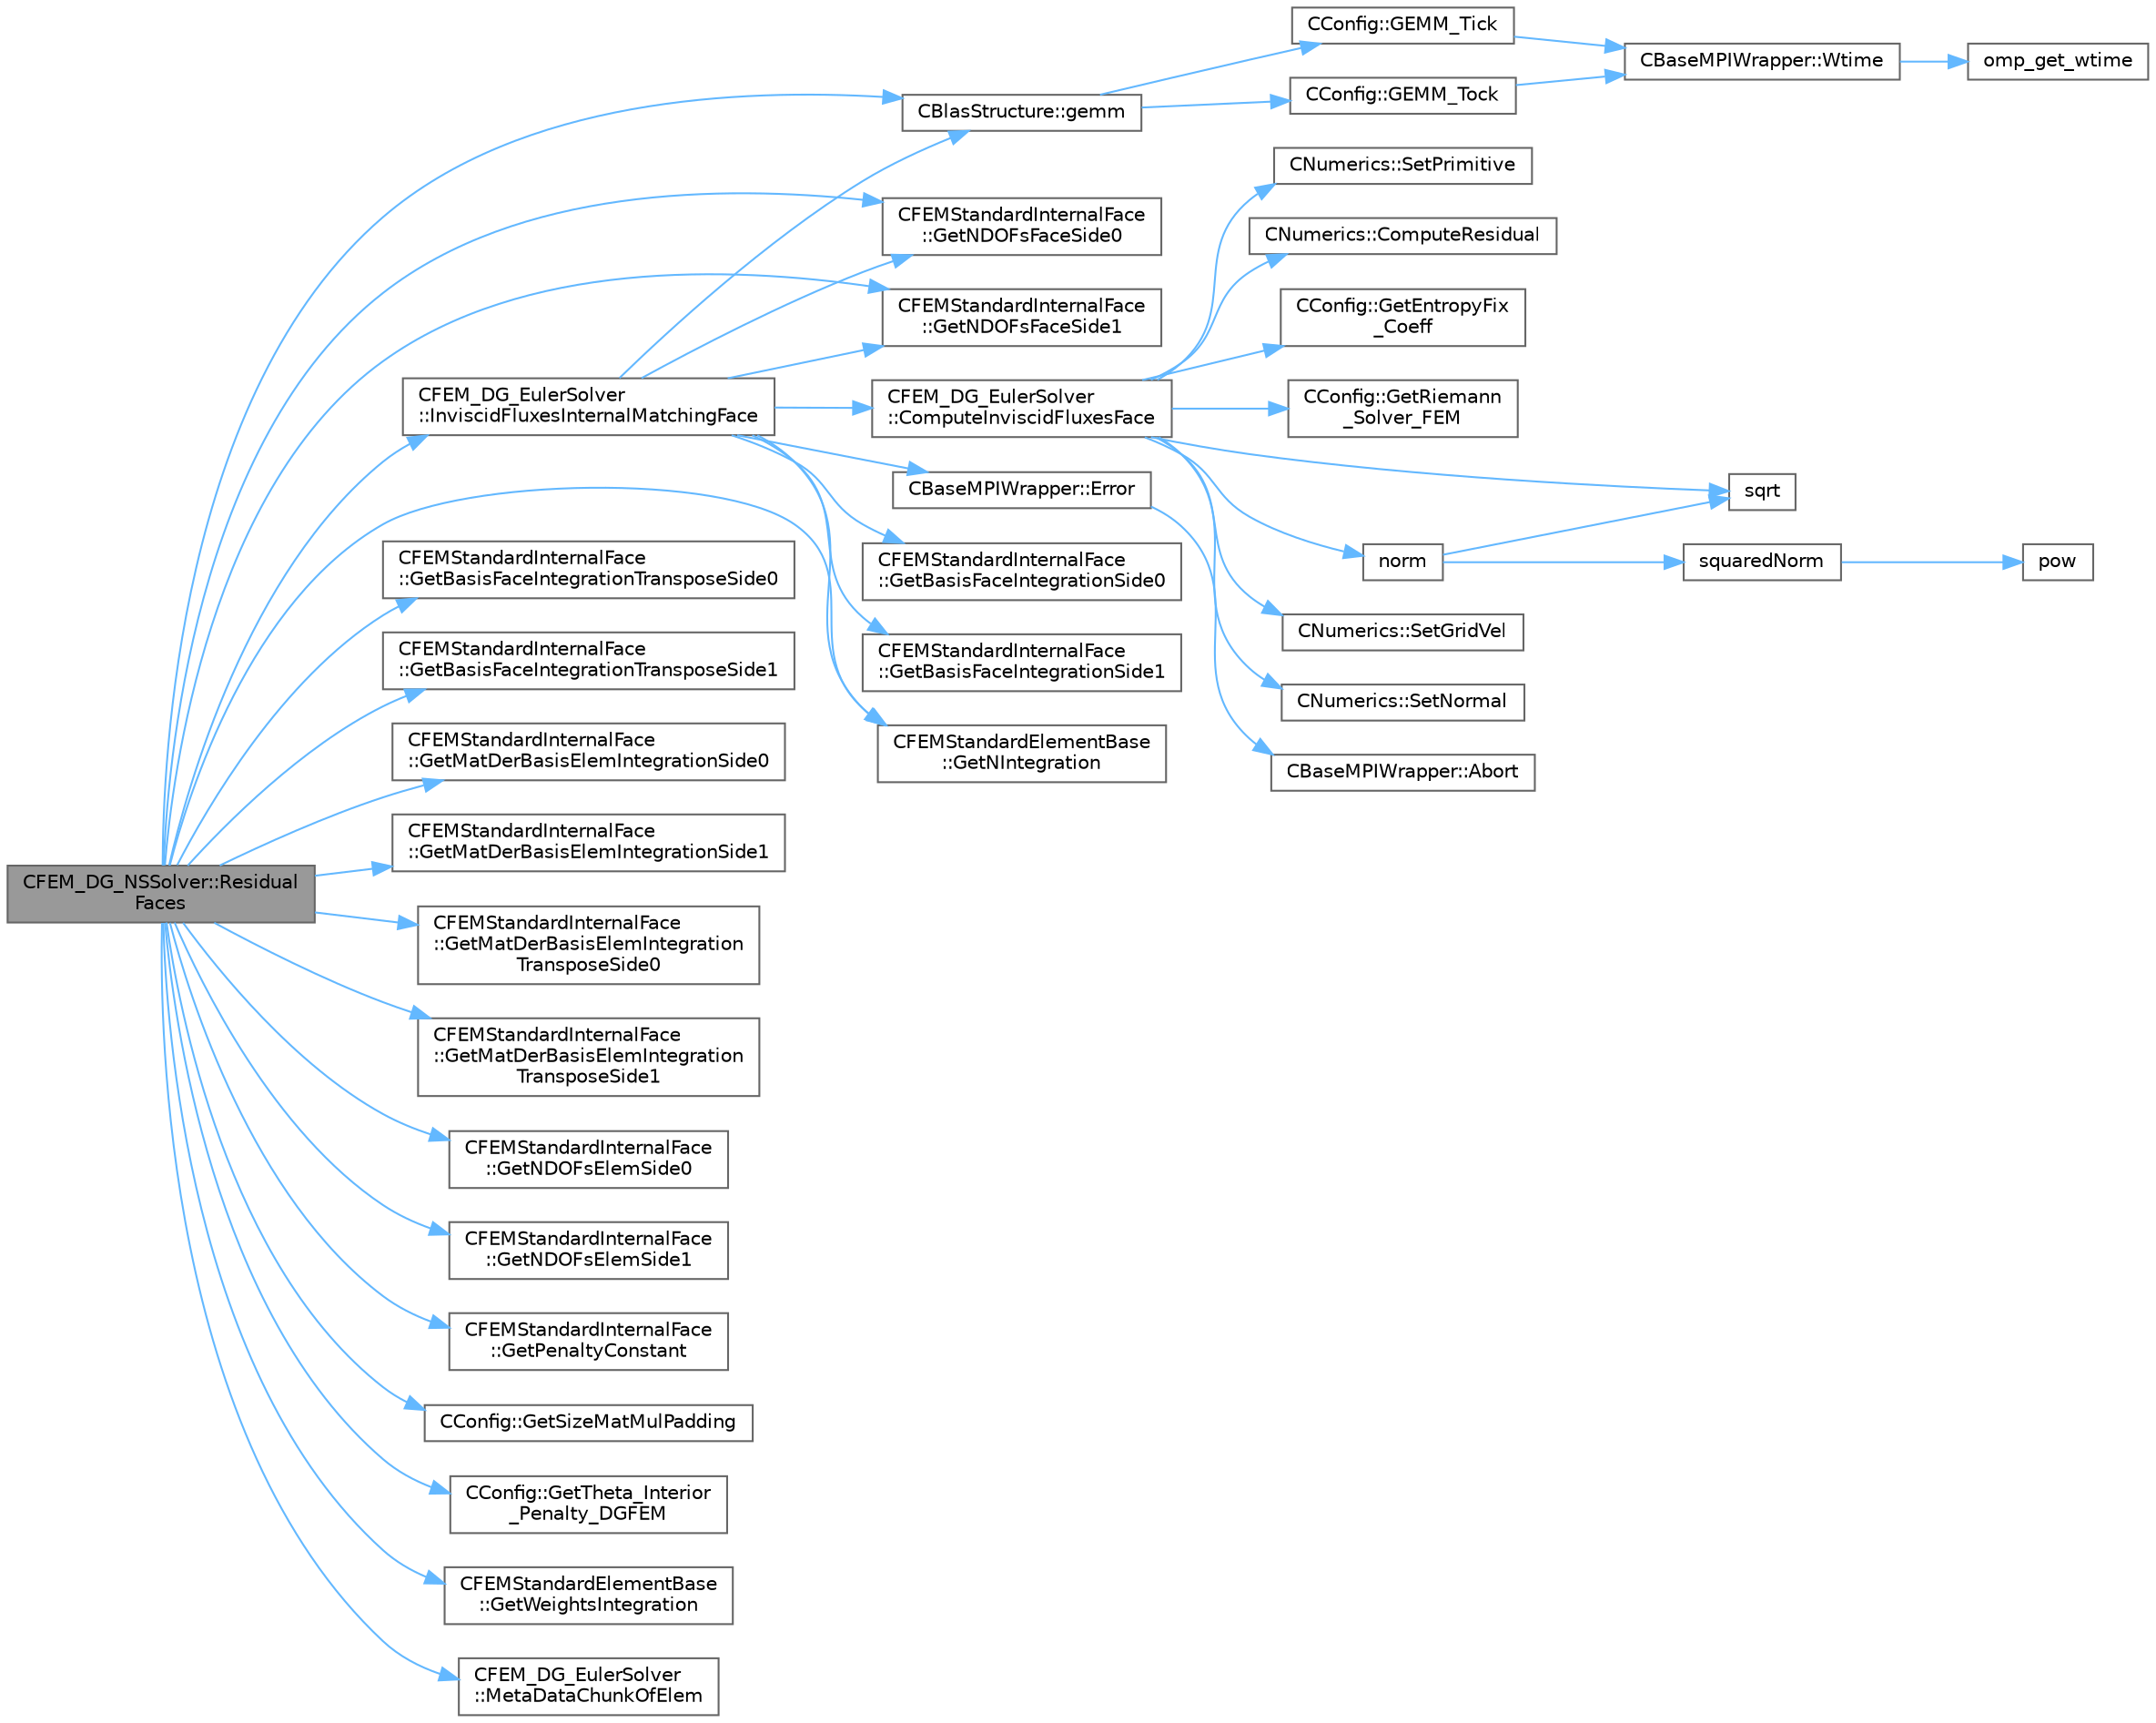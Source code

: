 digraph "CFEM_DG_NSSolver::ResidualFaces"
{
 // LATEX_PDF_SIZE
  bgcolor="transparent";
  edge [fontname=Helvetica,fontsize=10,labelfontname=Helvetica,labelfontsize=10];
  node [fontname=Helvetica,fontsize=10,shape=box,height=0.2,width=0.4];
  rankdir="LR";
  Node1 [id="Node000001",label="CFEM_DG_NSSolver::Residual\lFaces",height=0.2,width=0.4,color="gray40", fillcolor="grey60", style="filled", fontcolor="black",tooltip="Compute the spatial residual for the given range of faces."];
  Node1 -> Node2 [id="edge1_Node000001_Node000002",color="steelblue1",style="solid",tooltip=" "];
  Node2 [id="Node000002",label="CBlasStructure::gemm",height=0.2,width=0.4,color="grey40", fillcolor="white", style="filled",URL="$classCBlasStructure.html#ad282634317e0a32bce7896e2ddc40043",tooltip="Function, which carries out a dense matrix product. It is a limited version of the BLAS gemm function..."];
  Node2 -> Node3 [id="edge2_Node000002_Node000003",color="steelblue1",style="solid",tooltip=" "];
  Node3 [id="Node000003",label="CConfig::GEMM_Tick",height=0.2,width=0.4,color="grey40", fillcolor="white", style="filled",URL="$classCConfig.html#a2843524e5245c2c6128acdd20e746f4a",tooltip="Start the timer for profiling subroutines."];
  Node3 -> Node4 [id="edge3_Node000003_Node000004",color="steelblue1",style="solid",tooltip=" "];
  Node4 [id="Node000004",label="CBaseMPIWrapper::Wtime",height=0.2,width=0.4,color="grey40", fillcolor="white", style="filled",URL="$classCBaseMPIWrapper.html#adcf32aa628d4b515e8835bc5c56fbf08",tooltip=" "];
  Node4 -> Node5 [id="edge4_Node000004_Node000005",color="steelblue1",style="solid",tooltip=" "];
  Node5 [id="Node000005",label="omp_get_wtime",height=0.2,width=0.4,color="grey40", fillcolor="white", style="filled",URL="$omp__structure_8hpp.html#a649bd48ab038a72108f11f5a85316266",tooltip="Return the wall time."];
  Node2 -> Node6 [id="edge5_Node000002_Node000006",color="steelblue1",style="solid",tooltip=" "];
  Node6 [id="Node000006",label="CConfig::GEMM_Tock",height=0.2,width=0.4,color="grey40", fillcolor="white", style="filled",URL="$classCConfig.html#a695fe18134532a43b328845dd0cce3bb",tooltip="Stop the timer for the GEMM profiling and store results."];
  Node6 -> Node4 [id="edge6_Node000006_Node000004",color="steelblue1",style="solid",tooltip=" "];
  Node1 -> Node7 [id="edge7_Node000001_Node000007",color="steelblue1",style="solid",tooltip=" "];
  Node7 [id="Node000007",label="CFEMStandardInternalFace\l::GetBasisFaceIntegrationTransposeSide0",height=0.2,width=0.4,color="grey40", fillcolor="white", style="filled",URL="$classCFEMStandardInternalFace.html#a5dec1874e302623d6c8fb57e7e34e960",tooltip="Function, which makes available transpose matrix of the face basis functions of side 0 in the integra..."];
  Node1 -> Node8 [id="edge8_Node000001_Node000008",color="steelblue1",style="solid",tooltip=" "];
  Node8 [id="Node000008",label="CFEMStandardInternalFace\l::GetBasisFaceIntegrationTransposeSide1",height=0.2,width=0.4,color="grey40", fillcolor="white", style="filled",URL="$classCFEMStandardInternalFace.html#a90446ea5444c214ece32dc39dc40a2ae",tooltip="Function, which makes available transpose matrix of the face basis functions of side 1 in the integra..."];
  Node1 -> Node9 [id="edge9_Node000001_Node000009",color="steelblue1",style="solid",tooltip=" "];
  Node9 [id="Node000009",label="CFEMStandardInternalFace\l::GetMatDerBasisElemIntegrationSide0",height=0.2,width=0.4,color="grey40", fillcolor="white", style="filled",URL="$classCFEMStandardInternalFace.html#a1bc86f1b12860e69e4f4ececf7ebd5dc",tooltip="Function, which makes available the matrix with the derivatives of the element basis functions of sid..."];
  Node1 -> Node10 [id="edge10_Node000001_Node000010",color="steelblue1",style="solid",tooltip=" "];
  Node10 [id="Node000010",label="CFEMStandardInternalFace\l::GetMatDerBasisElemIntegrationSide1",height=0.2,width=0.4,color="grey40", fillcolor="white", style="filled",URL="$classCFEMStandardInternalFace.html#a0f00dfc701d8547806a8865a0fc22f3f",tooltip="Function, which makes available the matrix with the derivatives of the element basis functions of sid..."];
  Node1 -> Node11 [id="edge11_Node000001_Node000011",color="steelblue1",style="solid",tooltip=" "];
  Node11 [id="Node000011",label="CFEMStandardInternalFace\l::GetMatDerBasisElemIntegration\lTransposeSide0",height=0.2,width=0.4,color="grey40", fillcolor="white", style="filled",URL="$classCFEMStandardInternalFace.html#ac36f91c1dc67c889cbe1c2bea5af504c",tooltip="Function, which makes available the transpose of the matrix with the derivatives of the element basis..."];
  Node1 -> Node12 [id="edge12_Node000001_Node000012",color="steelblue1",style="solid",tooltip=" "];
  Node12 [id="Node000012",label="CFEMStandardInternalFace\l::GetMatDerBasisElemIntegration\lTransposeSide1",height=0.2,width=0.4,color="grey40", fillcolor="white", style="filled",URL="$classCFEMStandardInternalFace.html#a98b6a45b0891c5df665f0a5bba3033c8",tooltip="Function, which makes available the transpose of the matrix with the derivatives of the element basis..."];
  Node1 -> Node13 [id="edge13_Node000001_Node000013",color="steelblue1",style="solid",tooltip=" "];
  Node13 [id="Node000013",label="CFEMStandardInternalFace\l::GetNDOFsElemSide0",height=0.2,width=0.4,color="grey40", fillcolor="white", style="filled",URL="$classCFEMStandardInternalFace.html#a0719e8b18410e4720f58449ac28e8c38",tooltip="Function, which makes available the number of DOFs of the element on side 0 of the face."];
  Node1 -> Node14 [id="edge14_Node000001_Node000014",color="steelblue1",style="solid",tooltip=" "];
  Node14 [id="Node000014",label="CFEMStandardInternalFace\l::GetNDOFsElemSide1",height=0.2,width=0.4,color="grey40", fillcolor="white", style="filled",URL="$classCFEMStandardInternalFace.html#a043294eff88a9374a936fefaca0ea860",tooltip="Function, which makes available the number of DOFs of the element on side 1 of the face."];
  Node1 -> Node15 [id="edge15_Node000001_Node000015",color="steelblue1",style="solid",tooltip=" "];
  Node15 [id="Node000015",label="CFEMStandardInternalFace\l::GetNDOFsFaceSide0",height=0.2,width=0.4,color="grey40", fillcolor="white", style="filled",URL="$classCFEMStandardInternalFace.html#acd4208ae47226c5917479d6a232b7584",tooltip="Function, which makes available the number of DOFs on side 0 of the face."];
  Node1 -> Node16 [id="edge16_Node000001_Node000016",color="steelblue1",style="solid",tooltip=" "];
  Node16 [id="Node000016",label="CFEMStandardInternalFace\l::GetNDOFsFaceSide1",height=0.2,width=0.4,color="grey40", fillcolor="white", style="filled",URL="$classCFEMStandardInternalFace.html#a0e3ff97b8c11ca92ede562565eec7041",tooltip="Function, which makes available the number of DOFs on side 1 of the face."];
  Node1 -> Node17 [id="edge17_Node000001_Node000017",color="steelblue1",style="solid",tooltip=" "];
  Node17 [id="Node000017",label="CFEMStandardElementBase\l::GetNIntegration",height=0.2,width=0.4,color="grey40", fillcolor="white", style="filled",URL="$classCFEMStandardElementBase.html#aa5ad06a05a1d7b66bccca65521168a3b",tooltip="Function, which makes available the number of integration points for this standard element."];
  Node1 -> Node18 [id="edge18_Node000001_Node000018",color="steelblue1",style="solid",tooltip=" "];
  Node18 [id="Node000018",label="CFEMStandardInternalFace\l::GetPenaltyConstant",height=0.2,width=0.4,color="grey40", fillcolor="white", style="filled",URL="$classCFEMStandardInternalFace.html#ab40a08956d8e1bd5a19c7e166b63d3ee",tooltip="Function, which makes available the penalty constant for this standard face."];
  Node1 -> Node19 [id="edge19_Node000001_Node000019",color="steelblue1",style="solid",tooltip=" "];
  Node19 [id="Node000019",label="CConfig::GetSizeMatMulPadding",height=0.2,width=0.4,color="grey40", fillcolor="white", style="filled",URL="$classCConfig.html#a82d3faf3154d13bf694af4d818ef91c7",tooltip="Function to make available the matrix size in vectorization in order to optimize the gemm performance..."];
  Node1 -> Node20 [id="edge20_Node000001_Node000020",color="steelblue1",style="solid",tooltip=" "];
  Node20 [id="Node000020",label="CConfig::GetTheta_Interior\l_Penalty_DGFEM",height=0.2,width=0.4,color="grey40", fillcolor="white", style="filled",URL="$classCConfig.html#a1c1aa8ce41b9bfffea9cbf502ad08188",tooltip="Function to make available the multiplication factor theta of the symmetrizing terms in the DG discre..."];
  Node1 -> Node21 [id="edge21_Node000001_Node000021",color="steelblue1",style="solid",tooltip=" "];
  Node21 [id="Node000021",label="CFEMStandardElementBase\l::GetWeightsIntegration",height=0.2,width=0.4,color="grey40", fillcolor="white", style="filled",URL="$classCFEMStandardElementBase.html#abf33578c3a19de596dc704d3d4d00039",tooltip="Function, which makes available the weights in the integration points."];
  Node1 -> Node22 [id="edge22_Node000001_Node000022",color="steelblue1",style="solid",tooltip=" "];
  Node22 [id="Node000022",label="CFEM_DG_EulerSolver\l::InviscidFluxesInternalMatchingFace",height=0.2,width=0.4,color="grey40", fillcolor="white", style="filled",URL="$classCFEM__DG__EulerSolver.html#ab7546cb31b73191bbac2b338c88cfbc4",tooltip="Function, which computes the inviscid fluxes in the face integration points of a chunk of matching in..."];
  Node22 -> Node23 [id="edge23_Node000022_Node000023",color="steelblue1",style="solid",tooltip=" "];
  Node23 [id="Node000023",label="CFEM_DG_EulerSolver\l::ComputeInviscidFluxesFace",height=0.2,width=0.4,color="grey40", fillcolor="white", style="filled",URL="$classCFEM__DG__EulerSolver.html#a4851d39829e12202592d85c36ea36489",tooltip="Function, which computes the inviscid fluxes in face points."];
  Node23 -> Node24 [id="edge24_Node000023_Node000024",color="steelblue1",style="solid",tooltip=" "];
  Node24 [id="Node000024",label="CNumerics::ComputeResidual",height=0.2,width=0.4,color="grey40", fillcolor="white", style="filled",URL="$classCNumerics.html#aa0ca13663a047ef2640b377b33875e29",tooltip="Compute the numerical residual."];
  Node23 -> Node25 [id="edge25_Node000023_Node000025",color="steelblue1",style="solid",tooltip=" "];
  Node25 [id="Node000025",label="CConfig::GetEntropyFix\l_Coeff",height=0.2,width=0.4,color="grey40", fillcolor="white", style="filled",URL="$classCConfig.html#a3ab8d97ce9965e81b02b43ec317199f0",tooltip="Get the entropy fix."];
  Node23 -> Node26 [id="edge26_Node000023_Node000026",color="steelblue1",style="solid",tooltip=" "];
  Node26 [id="Node000026",label="CConfig::GetRiemann\l_Solver_FEM",height=0.2,width=0.4,color="grey40", fillcolor="white", style="filled",URL="$classCConfig.html#aa407eff64aecc882c452ba3690388a30",tooltip="Get the kind of Riemann solver for the DG method (FEM flow solver)."];
  Node23 -> Node27 [id="edge27_Node000023_Node000027",color="steelblue1",style="solid",tooltip=" "];
  Node27 [id="Node000027",label="norm",height=0.2,width=0.4,color="grey40", fillcolor="white", style="filled",URL="$util_8hpp.html#a494ba16f8a24b248d07c5ba547f5203c",tooltip="Vector norm."];
  Node27 -> Node28 [id="edge28_Node000027_Node000028",color="steelblue1",style="solid",tooltip=" "];
  Node28 [id="Node000028",label="sqrt",height=0.2,width=0.4,color="grey40", fillcolor="white", style="filled",URL="$group__SIMD.html#ga54a1925ab40fb4249ea255072520de35",tooltip=" "];
  Node27 -> Node29 [id="edge29_Node000027_Node000029",color="steelblue1",style="solid",tooltip=" "];
  Node29 [id="Node000029",label="squaredNorm",height=0.2,width=0.4,color="grey40", fillcolor="white", style="filled",URL="$util_8hpp.html#a5e0fb9c455913c187e6d7c116d64fd6e",tooltip="Squared norm."];
  Node29 -> Node30 [id="edge30_Node000029_Node000030",color="steelblue1",style="solid",tooltip=" "];
  Node30 [id="Node000030",label="pow",height=0.2,width=0.4,color="grey40", fillcolor="white", style="filled",URL="$group__SIMD.html#ga768cbdeba8e4567257959378fba27f17",tooltip=" "];
  Node23 -> Node31 [id="edge31_Node000023_Node000031",color="steelblue1",style="solid",tooltip=" "];
  Node31 [id="Node000031",label="CNumerics::SetGridVel",height=0.2,width=0.4,color="grey40", fillcolor="white", style="filled",URL="$classCNumerics.html#a3f116b5718153aefee7a22735797af29",tooltip="Set the velocity of the computational grid."];
  Node23 -> Node32 [id="edge32_Node000023_Node000032",color="steelblue1",style="solid",tooltip=" "];
  Node32 [id="Node000032",label="CNumerics::SetNormal",height=0.2,width=0.4,color="grey40", fillcolor="white", style="filled",URL="$classCNumerics.html#a93fd2262832ae5081317548f2f9cdbb3",tooltip="Set the value of the normal vector to the face between two points."];
  Node23 -> Node33 [id="edge33_Node000023_Node000033",color="steelblue1",style="solid",tooltip=" "];
  Node33 [id="Node000033",label="CNumerics::SetPrimitive",height=0.2,width=0.4,color="grey40", fillcolor="white", style="filled",URL="$classCNumerics.html#a028c500ba7ce96d3af061fc8218f76f1",tooltip="Set the value of the primitive variables."];
  Node23 -> Node28 [id="edge34_Node000023_Node000028",color="steelblue1",style="solid",tooltip=" "];
  Node22 -> Node34 [id="edge35_Node000022_Node000034",color="steelblue1",style="solid",tooltip=" "];
  Node34 [id="Node000034",label="CBaseMPIWrapper::Error",height=0.2,width=0.4,color="grey40", fillcolor="white", style="filled",URL="$classCBaseMPIWrapper.html#a04457c47629bda56704e6a8804833eeb",tooltip=" "];
  Node34 -> Node35 [id="edge36_Node000034_Node000035",color="steelblue1",style="solid",tooltip=" "];
  Node35 [id="Node000035",label="CBaseMPIWrapper::Abort",height=0.2,width=0.4,color="grey40", fillcolor="white", style="filled",URL="$classCBaseMPIWrapper.html#af7297d861dca86b45cf561b6ab642e8f",tooltip=" "];
  Node22 -> Node2 [id="edge37_Node000022_Node000002",color="steelblue1",style="solid",tooltip=" "];
  Node22 -> Node36 [id="edge38_Node000022_Node000036",color="steelblue1",style="solid",tooltip=" "];
  Node36 [id="Node000036",label="CFEMStandardInternalFace\l::GetBasisFaceIntegrationSide0",height=0.2,width=0.4,color="grey40", fillcolor="white", style="filled",URL="$classCFEMStandardInternalFace.html#a606c7cbb5727b4c2750c6449f4349492",tooltip="Function, which makes available the face basis functions of side 0 in the integration points."];
  Node22 -> Node37 [id="edge39_Node000022_Node000037",color="steelblue1",style="solid",tooltip=" "];
  Node37 [id="Node000037",label="CFEMStandardInternalFace\l::GetBasisFaceIntegrationSide1",height=0.2,width=0.4,color="grey40", fillcolor="white", style="filled",URL="$classCFEMStandardInternalFace.html#a8c3ca9c06c4b57b2a946cb0a32be0e1e",tooltip="Function, which makes available the face basis functions of side 1 in the integration points."];
  Node22 -> Node15 [id="edge40_Node000022_Node000015",color="steelblue1",style="solid",tooltip=" "];
  Node22 -> Node16 [id="edge41_Node000022_Node000016",color="steelblue1",style="solid",tooltip=" "];
  Node22 -> Node17 [id="edge42_Node000022_Node000017",color="steelblue1",style="solid",tooltip=" "];
  Node1 -> Node38 [id="edge43_Node000001_Node000038",color="steelblue1",style="solid",tooltip=" "];
  Node38 [id="Node000038",label="CFEM_DG_EulerSolver\l::MetaDataChunkOfElem",height=0.2,width=0.4,color="grey40", fillcolor="white", style="filled",URL="$classCFEM__DG__EulerSolver.html#ad358fa06c0e5b2762ad3258eb2c677e2",tooltip="Template function, which determines some meta data for the chunk of elements/faces that must be treat..."];
}
